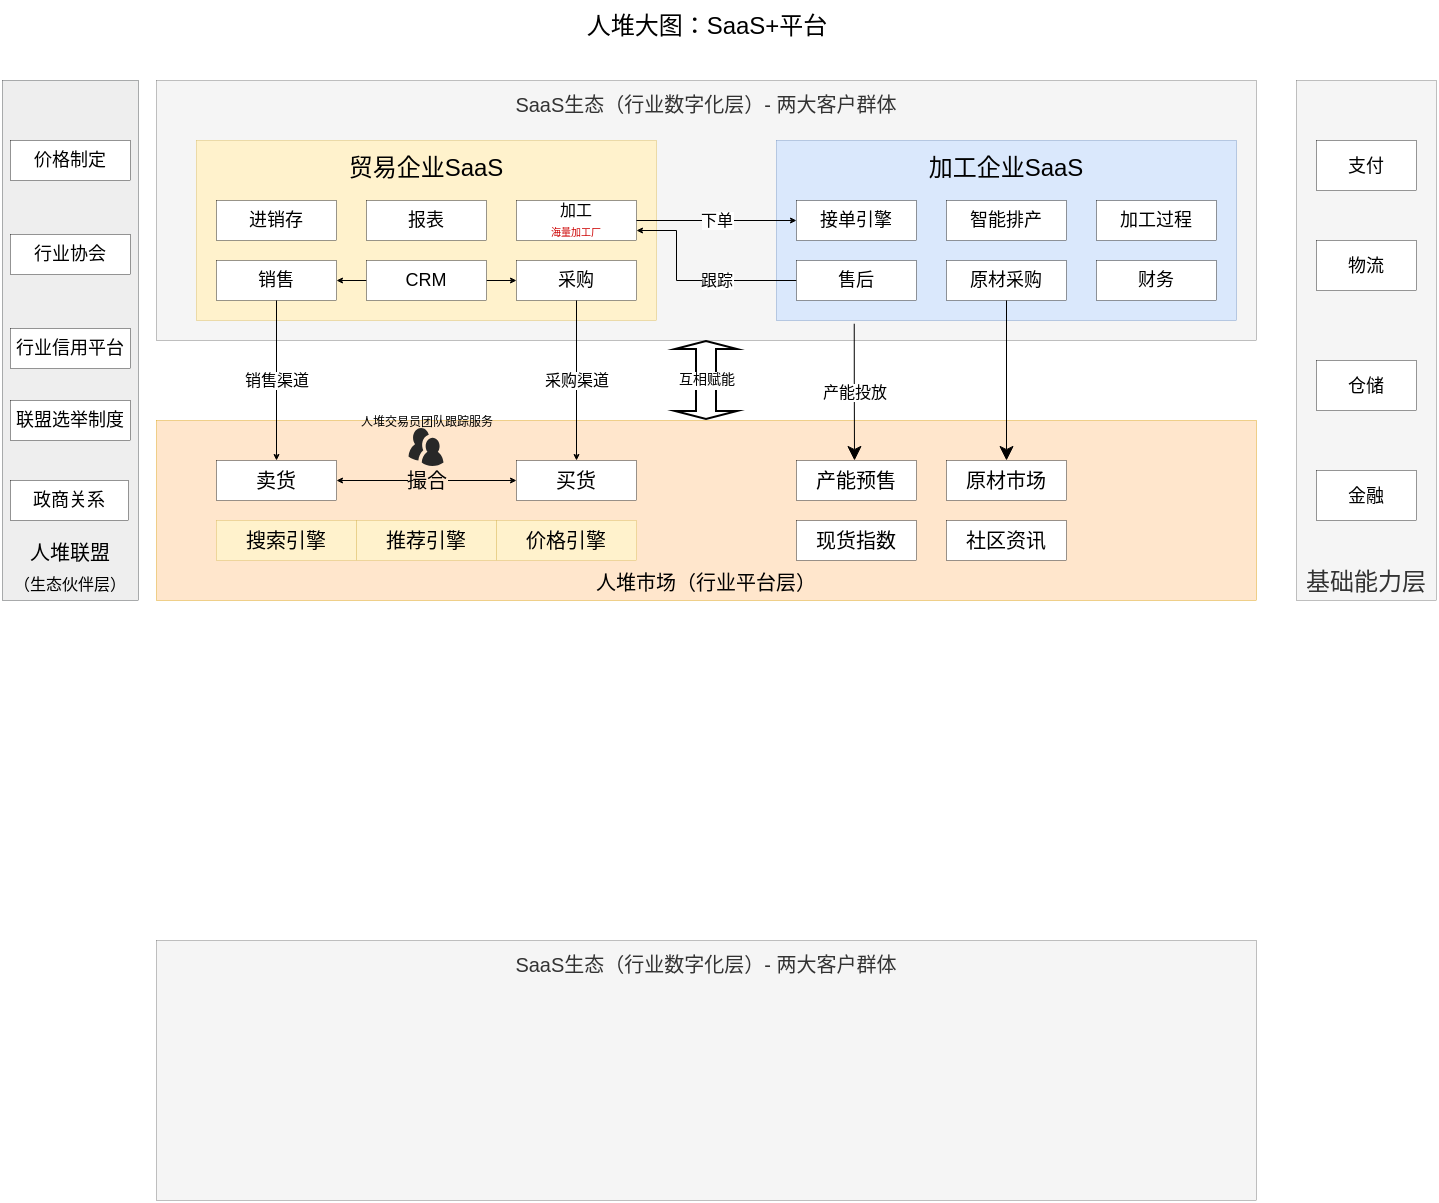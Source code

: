 <mxfile version="23.1.7" type="github">
  <diagram name="第 1 页" id="3o1Iv2JwhsrkfTF9kg7Q">
    <mxGraphModel dx="749" dy="443" grid="0" gridSize="10" guides="1" tooltips="1" connect="1" arrows="1" fold="1" page="1" pageScale="1" pageWidth="827" pageHeight="1169" math="0" shadow="0">
      <root>
        <mxCell id="0" />
        <mxCell id="1" parent="0" />
        <mxCell id="AaakfXUF925wmJockzb4-39" value="SaaS生态（行业数字化层）- 两大客户群体" style="rounded=0;whiteSpace=wrap;html=1;verticalAlign=top;fillColor=#f5f5f5;fontColor=#333333;strokeColor=#666666;fontSize=10;strokeWidth=0.2;" vertex="1" parent="1">
          <mxGeometry x="140" y="250" width="550" height="130" as="geometry" />
        </mxCell>
        <mxCell id="AaakfXUF925wmJockzb4-1" value="贸易企业SaaS" style="rounded=0;whiteSpace=wrap;html=1;verticalAlign=top;fillColor=#fff2cc;strokeColor=#d6b656;strokeWidth=0.2;" vertex="1" parent="1">
          <mxGeometry x="160" y="280" width="230" height="90" as="geometry" />
        </mxCell>
        <mxCell id="AaakfXUF925wmJockzb4-2" value="销售" style="rounded=0;whiteSpace=wrap;html=1;fontSize=9;strokeWidth=0.2;" vertex="1" parent="1">
          <mxGeometry x="170" y="340" width="60" height="20" as="geometry" />
        </mxCell>
        <mxCell id="AaakfXUF925wmJockzb4-3" value="采购" style="rounded=0;whiteSpace=wrap;html=1;fontSize=9;strokeWidth=0.2;" vertex="1" parent="1">
          <mxGeometry x="320" y="340" width="60" height="20" as="geometry" />
        </mxCell>
        <mxCell id="AaakfXUF925wmJockzb4-4" value="加工&lt;div style=&quot;&quot;&gt;&lt;font color=&quot;#cc0000&quot; style=&quot;font-size: 5px;&quot;&gt;海量加工厂&lt;/font&gt;&lt;/div&gt;" style="rounded=0;whiteSpace=wrap;html=1;fontSize=8;strokeWidth=0.2;" vertex="1" parent="1">
          <mxGeometry x="320" y="310" width="60" height="20" as="geometry" />
        </mxCell>
        <mxCell id="AaakfXUF925wmJockzb4-5" value="进销存" style="rounded=0;whiteSpace=wrap;html=1;fontSize=9;strokeWidth=0.2;" vertex="1" parent="1">
          <mxGeometry x="170" y="310" width="60" height="20" as="geometry" />
        </mxCell>
        <mxCell id="AaakfXUF925wmJockzb4-6" value="报表" style="rounded=0;whiteSpace=wrap;html=1;fontSize=9;strokeWidth=0.2;" vertex="1" parent="1">
          <mxGeometry x="245" y="310" width="60" height="20" as="geometry" />
        </mxCell>
        <mxCell id="AaakfXUF925wmJockzb4-27" style="edgeStyle=orthogonalEdgeStyle;rounded=0;orthogonalLoop=1;jettySize=auto;html=1;exitX=0;exitY=0.5;exitDx=0;exitDy=0;entryX=1;entryY=0.5;entryDx=0;entryDy=0;endSize=2;startSize=2;strokeWidth=0.5;" edge="1" parent="1" source="AaakfXUF925wmJockzb4-7" target="AaakfXUF925wmJockzb4-2">
          <mxGeometry relative="1" as="geometry" />
        </mxCell>
        <mxCell id="AaakfXUF925wmJockzb4-28" style="edgeStyle=orthogonalEdgeStyle;rounded=0;orthogonalLoop=1;jettySize=auto;html=1;exitX=1;exitY=0.5;exitDx=0;exitDy=0;entryX=0;entryY=0.5;entryDx=0;entryDy=0;endSize=2;startSize=2;strokeWidth=0.5;" edge="1" parent="1" source="AaakfXUF925wmJockzb4-7" target="AaakfXUF925wmJockzb4-3">
          <mxGeometry relative="1" as="geometry" />
        </mxCell>
        <mxCell id="AaakfXUF925wmJockzb4-7" value="CRM" style="rounded=0;whiteSpace=wrap;html=1;fontSize=9;strokeWidth=0.2;" vertex="1" parent="1">
          <mxGeometry x="245" y="340" width="60" height="20" as="geometry" />
        </mxCell>
        <mxCell id="AaakfXUF925wmJockzb4-8" value="加工企业SaaS" style="rounded=0;whiteSpace=wrap;html=1;verticalAlign=top;fillColor=#dae8fc;strokeColor=#6c8ebf;strokeWidth=0.2;" vertex="1" parent="1">
          <mxGeometry x="450" y="280" width="230" height="90" as="geometry" />
        </mxCell>
        <mxCell id="AaakfXUF925wmJockzb4-23" value="跟踪" style="edgeStyle=orthogonalEdgeStyle;rounded=0;orthogonalLoop=1;jettySize=auto;html=1;entryX=1;entryY=0.75;entryDx=0;entryDy=0;fontSize=8;endSize=2;startSize=2;strokeWidth=0.5;" edge="1" parent="1" source="AaakfXUF925wmJockzb4-9" target="AaakfXUF925wmJockzb4-4">
          <mxGeometry x="-0.238" relative="1" as="geometry">
            <Array as="points">
              <mxPoint x="400" y="350" />
              <mxPoint x="400" y="325" />
            </Array>
            <mxPoint as="offset" />
          </mxGeometry>
        </mxCell>
        <mxCell id="AaakfXUF925wmJockzb4-9" value="售后" style="rounded=0;whiteSpace=wrap;html=1;fontSize=9;strokeWidth=0.2;" vertex="1" parent="1">
          <mxGeometry x="460" y="340" width="60" height="20" as="geometry" />
        </mxCell>
        <mxCell id="AaakfXUF925wmJockzb4-10" value="原材采购" style="rounded=0;whiteSpace=wrap;html=1;fontSize=9;strokeWidth=0.2;" vertex="1" parent="1">
          <mxGeometry x="535" y="340" width="60" height="20" as="geometry" />
        </mxCell>
        <mxCell id="AaakfXUF925wmJockzb4-11" value="财务" style="rounded=0;whiteSpace=wrap;html=1;fontSize=9;strokeWidth=0.2;" vertex="1" parent="1">
          <mxGeometry x="610" y="340" width="60" height="20" as="geometry" />
        </mxCell>
        <mxCell id="AaakfXUF925wmJockzb4-12" value="接单引擎" style="rounded=0;whiteSpace=wrap;html=1;fontSize=9;strokeWidth=0.2;" vertex="1" parent="1">
          <mxGeometry x="460" y="310" width="60" height="20" as="geometry" />
        </mxCell>
        <mxCell id="AaakfXUF925wmJockzb4-13" value="智能排产" style="rounded=0;whiteSpace=wrap;html=1;fontSize=9;strokeWidth=0.2;" vertex="1" parent="1">
          <mxGeometry x="535" y="310" width="60" height="20" as="geometry" />
        </mxCell>
        <mxCell id="AaakfXUF925wmJockzb4-14" value="加工过程" style="rounded=0;whiteSpace=wrap;html=1;fontSize=9;strokeWidth=0.2;" vertex="1" parent="1">
          <mxGeometry x="610" y="310" width="60" height="20" as="geometry" />
        </mxCell>
        <mxCell id="AaakfXUF925wmJockzb4-15" value="下单" style="edgeStyle=orthogonalEdgeStyle;rounded=0;orthogonalLoop=1;jettySize=auto;html=1;entryX=0;entryY=0.5;entryDx=0;entryDy=0;fontSize=8;endSize=2;strokeWidth=0.5;" edge="1" parent="1" source="AaakfXUF925wmJockzb4-4" target="AaakfXUF925wmJockzb4-12">
          <mxGeometry relative="1" as="geometry" />
        </mxCell>
        <mxCell id="AaakfXUF925wmJockzb4-16" value="人堆市场（行业平台层）" style="rounded=0;whiteSpace=wrap;html=1;verticalAlign=bottom;fillColor=#ffe6cc;strokeColor=#d79b00;fontSize=10;strokeWidth=0.2;" vertex="1" parent="1">
          <mxGeometry x="140" y="420" width="550" height="90" as="geometry" />
        </mxCell>
        <mxCell id="AaakfXUF925wmJockzb4-19" value="撮合" style="edgeStyle=orthogonalEdgeStyle;rounded=0;orthogonalLoop=1;jettySize=auto;html=1;exitX=1;exitY=0.5;exitDx=0;exitDy=0;startArrow=classic;startFill=1;fontSize=10;endSize=2;startSize=2;labelBackgroundColor=#ffe6cc;strokeWidth=0.5;" edge="1" parent="1" source="AaakfXUF925wmJockzb4-17" target="AaakfXUF925wmJockzb4-18">
          <mxGeometry relative="1" as="geometry" />
        </mxCell>
        <mxCell id="AaakfXUF925wmJockzb4-17" value="卖货" style="rounded=0;whiteSpace=wrap;html=1;fontSize=10;strokeWidth=0.2;" vertex="1" parent="1">
          <mxGeometry x="170" y="440" width="60" height="20" as="geometry" />
        </mxCell>
        <mxCell id="AaakfXUF925wmJockzb4-18" value="买货" style="rounded=0;whiteSpace=wrap;html=1;fontSize=10;strokeWidth=0.2;" vertex="1" parent="1">
          <mxGeometry x="320" y="440" width="60" height="20" as="geometry" />
        </mxCell>
        <mxCell id="AaakfXUF925wmJockzb4-20" value="搜索引擎" style="rounded=0;whiteSpace=wrap;html=1;fontSize=10;fillColor=#fff2cc;strokeColor=#d6b656;strokeWidth=0.2;" vertex="1" parent="1">
          <mxGeometry x="170" y="470" width="70" height="20" as="geometry" />
        </mxCell>
        <mxCell id="AaakfXUF925wmJockzb4-21" value="推荐引擎" style="rounded=0;whiteSpace=wrap;html=1;fontSize=10;fillColor=#fff2cc;strokeColor=#d6b656;strokeWidth=0.2;" vertex="1" parent="1">
          <mxGeometry x="240" y="470" width="70" height="20" as="geometry" />
        </mxCell>
        <mxCell id="AaakfXUF925wmJockzb4-22" value="价格引擎" style="rounded=0;whiteSpace=wrap;html=1;fontSize=10;fillColor=#fff2cc;strokeColor=#d6b656;strokeWidth=0.2;" vertex="1" parent="1">
          <mxGeometry x="310" y="470" width="70" height="20" as="geometry" />
        </mxCell>
        <mxCell id="AaakfXUF925wmJockzb4-24" value="产能预售" style="rounded=0;whiteSpace=wrap;html=1;fontSize=10;strokeWidth=0.2;" vertex="1" parent="1">
          <mxGeometry x="460" y="440" width="60" height="20" as="geometry" />
        </mxCell>
        <mxCell id="AaakfXUF925wmJockzb4-25" value="原材市场" style="rounded=0;whiteSpace=wrap;html=1;fontSize=10;strokeWidth=0.2;" vertex="1" parent="1">
          <mxGeometry x="535" y="440" width="60" height="20" as="geometry" />
        </mxCell>
        <mxCell id="AaakfXUF925wmJockzb4-26" style="edgeStyle=orthogonalEdgeStyle;rounded=0;orthogonalLoop=1;jettySize=auto;html=1;endSize=2;startSize=2;strokeWidth=0.5;" edge="1" parent="1" source="AaakfXUF925wmJockzb4-3" target="AaakfXUF925wmJockzb4-18">
          <mxGeometry relative="1" as="geometry" />
        </mxCell>
        <mxCell id="AaakfXUF925wmJockzb4-30" value="采购渠道" style="edgeLabel;html=1;align=center;verticalAlign=middle;resizable=0;points=[];fontSize=8;" vertex="1" connectable="0" parent="AaakfXUF925wmJockzb4-26">
          <mxGeometry x="-0.173" y="-1" relative="1" as="geometry">
            <mxPoint x="1" y="7" as="offset" />
          </mxGeometry>
        </mxCell>
        <mxCell id="AaakfXUF925wmJockzb4-29" value="销售渠道" style="edgeStyle=orthogonalEdgeStyle;rounded=0;orthogonalLoop=1;jettySize=auto;html=1;fontSize=8;endSize=2;startSize=2;strokeWidth=0.5;" edge="1" parent="1" source="AaakfXUF925wmJockzb4-2" target="AaakfXUF925wmJockzb4-17">
          <mxGeometry relative="1" as="geometry">
            <mxPoint as="offset" />
          </mxGeometry>
        </mxCell>
        <mxCell id="AaakfXUF925wmJockzb4-32" style="edgeStyle=orthogonalEdgeStyle;rounded=0;orthogonalLoop=1;jettySize=auto;html=1;strokeWidth=0.5;" edge="1" parent="1" source="AaakfXUF925wmJockzb4-10" target="AaakfXUF925wmJockzb4-25">
          <mxGeometry relative="1" as="geometry" />
        </mxCell>
        <mxCell id="AaakfXUF925wmJockzb4-33" value="基础能力层" style="rounded=0;whiteSpace=wrap;html=1;verticalAlign=bottom;fillColor=#f5f5f5;strokeColor=#666666;fontColor=#333333;strokeWidth=0.2;" vertex="1" parent="1">
          <mxGeometry x="710" y="250" width="70" height="260" as="geometry" />
        </mxCell>
        <mxCell id="AaakfXUF925wmJockzb4-34" value="支付" style="rounded=0;whiteSpace=wrap;html=1;fontSize=9;strokeWidth=0.2;" vertex="1" parent="1">
          <mxGeometry x="720" y="280" width="50" height="25" as="geometry" />
        </mxCell>
        <mxCell id="AaakfXUF925wmJockzb4-36" value="仓储" style="rounded=0;whiteSpace=wrap;html=1;fontSize=9;strokeWidth=0.2;" vertex="1" parent="1">
          <mxGeometry x="720" y="390" width="50" height="25" as="geometry" />
        </mxCell>
        <mxCell id="AaakfXUF925wmJockzb4-37" value="金融" style="rounded=0;whiteSpace=wrap;html=1;fontSize=9;strokeWidth=0.2;" vertex="1" parent="1">
          <mxGeometry x="720" y="445" width="50" height="25" as="geometry" />
        </mxCell>
        <mxCell id="AaakfXUF925wmJockzb4-38" value="物流" style="rounded=0;whiteSpace=wrap;html=1;fontSize=9;strokeWidth=0.2;" vertex="1" parent="1">
          <mxGeometry x="720" y="330" width="50" height="25" as="geometry" />
        </mxCell>
        <mxCell id="AaakfXUF925wmJockzb4-40" value="现货指数" style="rounded=0;whiteSpace=wrap;html=1;fontSize=10;strokeWidth=0.2;" vertex="1" parent="1">
          <mxGeometry x="460" y="470" width="60" height="20" as="geometry" />
        </mxCell>
        <mxCell id="AaakfXUF925wmJockzb4-41" value="社区资讯" style="rounded=0;whiteSpace=wrap;html=1;fontSize=10;strokeWidth=0.2;" vertex="1" parent="1">
          <mxGeometry x="535" y="470" width="60" height="20" as="geometry" />
        </mxCell>
        <mxCell id="AaakfXUF925wmJockzb4-42" value="&lt;font style=&quot;font-size: 10px;&quot;&gt;人堆联盟&lt;br&gt;&lt;/font&gt;&lt;font style=&quot;font-size: 8px;&quot;&gt;（生态伙伴层）&lt;/font&gt;" style="rounded=0;whiteSpace=wrap;html=1;verticalAlign=bottom;fillColor=#eeeeee;strokeColor=#36393d;strokeWidth=0.2;" vertex="1" parent="1">
          <mxGeometry x="63" y="250" width="68" height="260" as="geometry" />
        </mxCell>
        <mxCell id="AaakfXUF925wmJockzb4-43" value="价格制定" style="rounded=0;whiteSpace=wrap;html=1;fontSize=9;strokeWidth=0.2;" vertex="1" parent="1">
          <mxGeometry x="67" y="280" width="60" height="20" as="geometry" />
        </mxCell>
        <mxCell id="AaakfXUF925wmJockzb4-44" value="行业协会" style="rounded=0;whiteSpace=wrap;html=1;fontSize=9;strokeWidth=0.2;" vertex="1" parent="1">
          <mxGeometry x="67" y="327" width="60" height="20" as="geometry" />
        </mxCell>
        <mxCell id="AaakfXUF925wmJockzb4-45" value="行业信用平台" style="rounded=0;whiteSpace=wrap;html=1;fontSize=9;strokeWidth=0.2;" vertex="1" parent="1">
          <mxGeometry x="67" y="374" width="60" height="20" as="geometry" />
        </mxCell>
        <mxCell id="AaakfXUF925wmJockzb4-46" value="联盟选举制度" style="rounded=0;whiteSpace=wrap;html=1;fontSize=9;strokeWidth=0.2;" vertex="1" parent="1">
          <mxGeometry x="67" y="410" width="60" height="20" as="geometry" />
        </mxCell>
        <mxCell id="AaakfXUF925wmJockzb4-47" value="政商关系" style="rounded=0;whiteSpace=wrap;html=1;fontSize=9;strokeWidth=0.2;" vertex="1" parent="1">
          <mxGeometry x="67" y="450" width="59" height="20" as="geometry" />
        </mxCell>
        <mxCell id="AaakfXUF925wmJockzb4-49" value="产能投放" style="edgeStyle=orthogonalEdgeStyle;rounded=0;orthogonalLoop=1;jettySize=auto;html=1;exitX=0.169;exitY=1.018;exitDx=0;exitDy=0;exitPerimeter=0;strokeWidth=0.5;fontSize=8;" edge="1" parent="1" source="AaakfXUF925wmJockzb4-8">
          <mxGeometry relative="1" as="geometry">
            <mxPoint x="489" y="440" as="targetPoint" />
          </mxGeometry>
        </mxCell>
        <mxCell id="AaakfXUF925wmJockzb4-50" value="人堆大图：SaaS+平台" style="text;html=1;align=center;verticalAlign=middle;resizable=0;points=[];autosize=1;strokeColor=none;fillColor=none;" vertex="1" parent="1">
          <mxGeometry x="346" y="210" width="138" height="26" as="geometry" />
        </mxCell>
        <mxCell id="AaakfXUF925wmJockzb4-51" value="互相赋能" style="shape=flexArrow;endArrow=classic;startArrow=classic;html=1;rounded=0;entryX=0.5;entryY=1;entryDx=0;entryDy=0;exitX=0.5;exitY=0;exitDx=0;exitDy=0;endSize=1;startSize=1;strokeWidth=1;fontSize=7;" edge="1" parent="1" source="AaakfXUF925wmJockzb4-16" target="AaakfXUF925wmJockzb4-39">
          <mxGeometry width="100" height="100" relative="1" as="geometry">
            <mxPoint x="369" y="486" as="sourcePoint" />
            <mxPoint x="469" y="386" as="targetPoint" />
          </mxGeometry>
        </mxCell>
        <mxCell id="AaakfXUF925wmJockzb4-52" value="SaaS生态（行业数字化层）- 两大客户群体" style="rounded=0;whiteSpace=wrap;html=1;verticalAlign=top;fillColor=#f5f5f5;fontColor=#333333;strokeColor=#666666;fontSize=10;strokeWidth=0.2;" vertex="1" parent="1">
          <mxGeometry x="140" y="680" width="550" height="130" as="geometry" />
        </mxCell>
        <mxCell id="AaakfXUF925wmJockzb4-53" value="" style="verticalLabelPosition=bottom;sketch=0;html=1;fillColor=#282828;strokeColor=none;verticalAlign=top;pointerEvents=1;align=center;shape=mxgraph.cisco_safe.people_places_things_icons.icon9;" vertex="1" parent="1">
          <mxGeometry x="266.25" y="424" width="17.5" height="19" as="geometry" />
        </mxCell>
        <mxCell id="AaakfXUF925wmJockzb4-54" value="人堆交易员团队跟踪服务" style="text;html=1;align=center;verticalAlign=middle;resizable=0;points=[];autosize=1;strokeColor=none;fillColor=none;fontSize=6;" vertex="1" parent="1">
          <mxGeometry x="233" y="411" width="84" height="19" as="geometry" />
        </mxCell>
      </root>
    </mxGraphModel>
  </diagram>
</mxfile>
